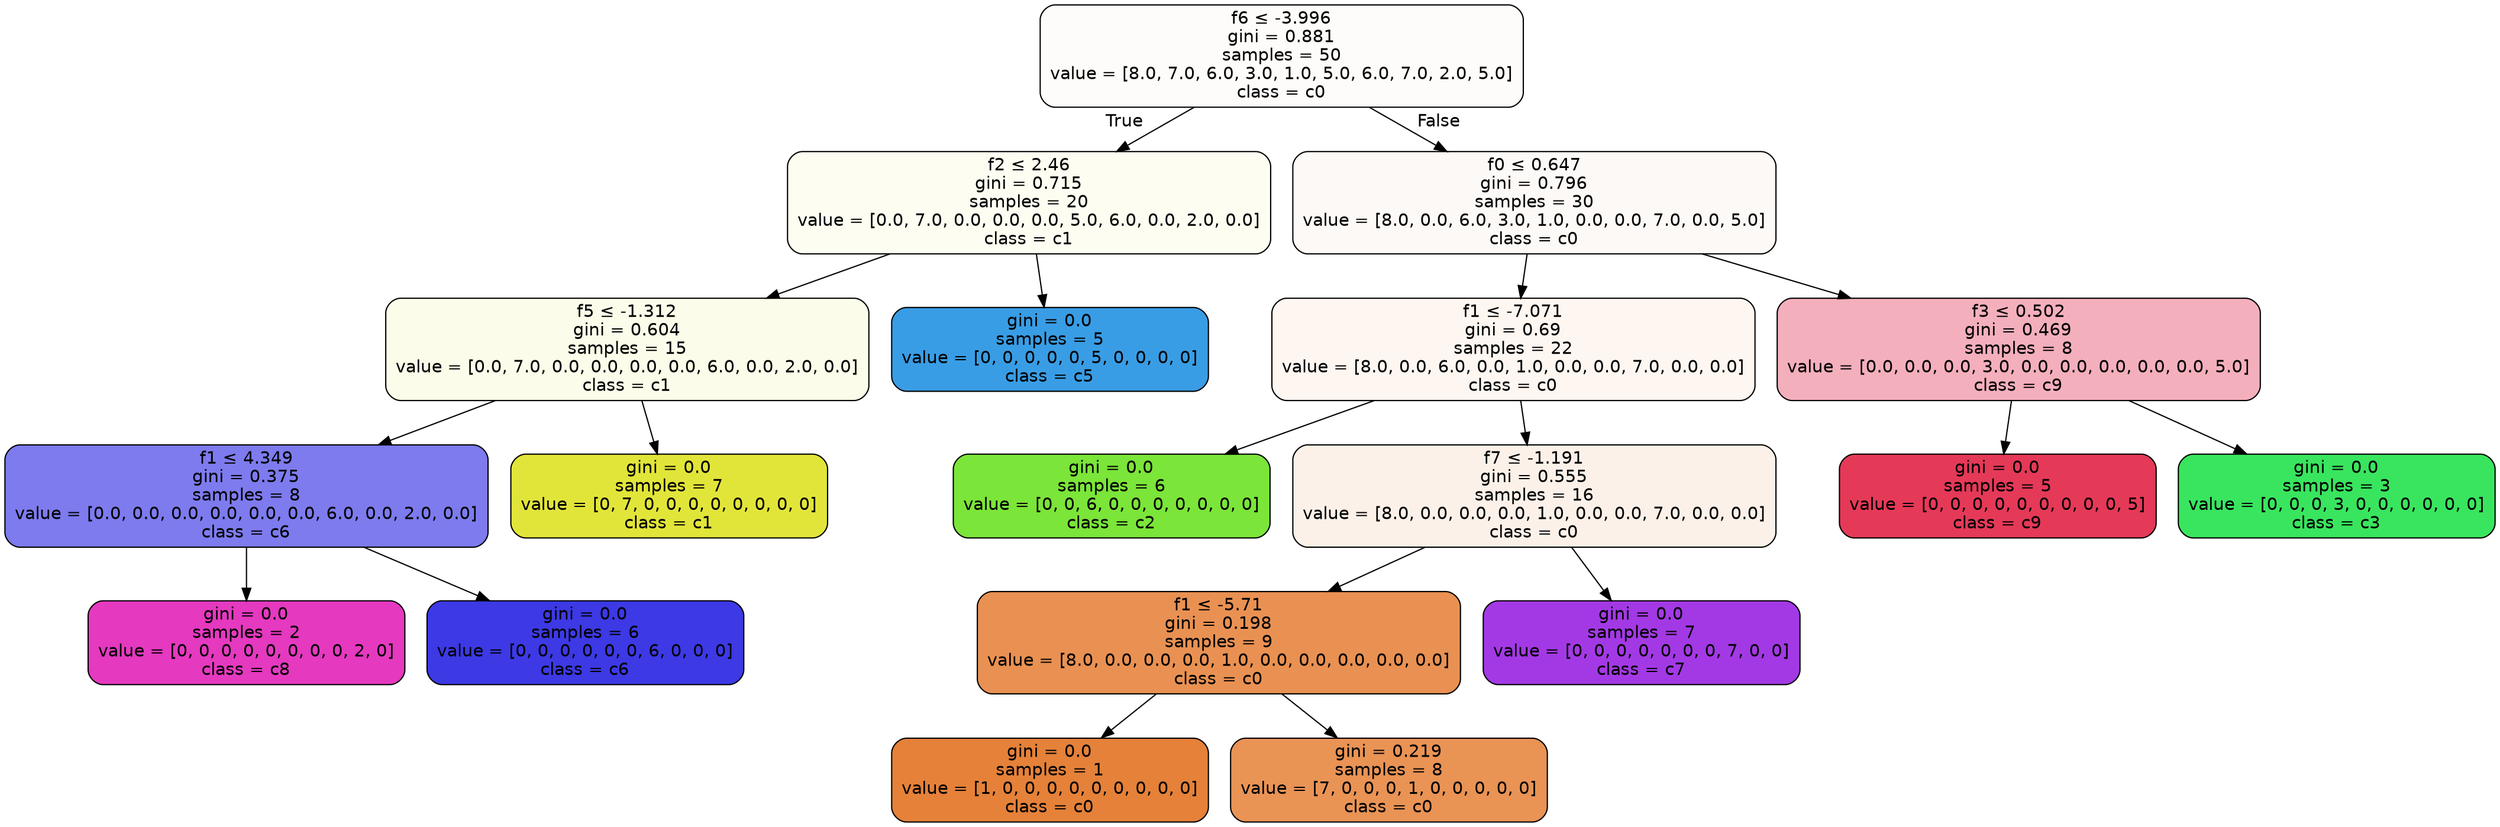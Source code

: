 digraph Tree {
node [shape=box, style="filled, rounded", color="black", fontname=helvetica] ;
edge [fontname=helvetica] ;
0 [label=<f6 &le; -3.996<br/>gini = 0.881<br/>samples = 50<br/>value = [8.0, 7.0, 6.0, 3.0, 1.0, 5.0, 6.0, 7.0, 2.0, 5.0]<br/>class = c0>, fillcolor="#e5813906"] ;
1 [label=<f2 &le; 2.46<br/>gini = 0.715<br/>samples = 20<br/>value = [0.0, 7.0, 0.0, 0.0, 0.0, 5.0, 6.0, 0.0, 2.0, 0.0]<br/>class = c1>, fillcolor="#e2e53912"] ;
0 -> 1 [labeldistance=2.5, labelangle=45, headlabel="True"] ;
2 [label=<f5 &le; -1.312<br/>gini = 0.604<br/>samples = 15<br/>value = [0.0, 7.0, 0.0, 0.0, 0.0, 0.0, 6.0, 0.0, 2.0, 0.0]<br/>class = c1>, fillcolor="#e2e5391c"] ;
1 -> 2 ;
3 [label=<f1 &le; 4.349<br/>gini = 0.375<br/>samples = 8<br/>value = [0.0, 0.0, 0.0, 0.0, 0.0, 0.0, 6.0, 0.0, 2.0, 0.0]<br/>class = c6>, fillcolor="#3c39e5aa"] ;
2 -> 3 ;
4 [label=<gini = 0.0<br/>samples = 2<br/>value = [0, 0, 0, 0, 0, 0, 0, 0, 2, 0]<br/>class = c8>, fillcolor="#e539c0ff"] ;
3 -> 4 ;
5 [label=<gini = 0.0<br/>samples = 6<br/>value = [0, 0, 0, 0, 0, 0, 6, 0, 0, 0]<br/>class = c6>, fillcolor="#3c39e5ff"] ;
3 -> 5 ;
6 [label=<gini = 0.0<br/>samples = 7<br/>value = [0, 7, 0, 0, 0, 0, 0, 0, 0, 0]<br/>class = c1>, fillcolor="#e2e539ff"] ;
2 -> 6 ;
7 [label=<gini = 0.0<br/>samples = 5<br/>value = [0, 0, 0, 0, 0, 5, 0, 0, 0, 0]<br/>class = c5>, fillcolor="#399de5ff"] ;
1 -> 7 ;
8 [label=<f0 &le; 0.647<br/>gini = 0.796<br/>samples = 30<br/>value = [8.0, 0.0, 6.0, 3.0, 1.0, 0.0, 0.0, 7.0, 0.0, 5.0]<br/>class = c0>, fillcolor="#e581390b"] ;
0 -> 8 [labeldistance=2.5, labelangle=-45, headlabel="False"] ;
9 [label=<f1 &le; -7.071<br/>gini = 0.69<br/>samples = 22<br/>value = [8.0, 0.0, 6.0, 0.0, 1.0, 0.0, 0.0, 7.0, 0.0, 0.0]<br/>class = c0>, fillcolor="#e5813911"] ;
8 -> 9 ;
10 [label=<gini = 0.0<br/>samples = 6<br/>value = [0, 0, 6, 0, 0, 0, 0, 0, 0, 0]<br/>class = c2>, fillcolor="#7be539ff"] ;
9 -> 10 ;
11 [label=<f7 &le; -1.191<br/>gini = 0.555<br/>samples = 16<br/>value = [8.0, 0.0, 0.0, 0.0, 1.0, 0.0, 0.0, 7.0, 0.0, 0.0]<br/>class = c0>, fillcolor="#e581391c"] ;
9 -> 11 ;
12 [label=<f1 &le; -5.71<br/>gini = 0.198<br/>samples = 9<br/>value = [8.0, 0.0, 0.0, 0.0, 1.0, 0.0, 0.0, 0.0, 0.0, 0.0]<br/>class = c0>, fillcolor="#e58139df"] ;
11 -> 12 ;
14 [label=<gini = 0.0<br/>samples = 1<br/>value = [1, 0, 0, 0, 0, 0, 0, 0, 0, 0]<br/>class = c0>, fillcolor="#e58139ff"] ;
12 -> 14 ;
13 [label=<gini = 0.219<br/>samples = 8<br/>value = [7, 0, 0, 0, 1, 0, 0, 0, 0, 0]<br/>class = c0>, fillcolor="#e58139db"] ;
12 -> 13 ;
15 [label=<gini = 0.0<br/>samples = 7<br/>value = [0, 0, 0, 0, 0, 0, 0, 7, 0, 0]<br/>class = c7>, fillcolor="#a339e5ff"] ;
11 -> 15 ;
16 [label=<f3 &le; 0.502<br/>gini = 0.469<br/>samples = 8<br/>value = [0.0, 0.0, 0.0, 3.0, 0.0, 0.0, 0.0, 0.0, 0.0, 5.0]<br/>class = c9>, fillcolor="#e5395866"] ;
8 -> 16 ;
17 [label=<gini = 0.0<br/>samples = 5<br/>value = [0, 0, 0, 0, 0, 0, 0, 0, 0, 5]<br/>class = c9>, fillcolor="#e53958ff"] ;
16 -> 17 ;
18 [label=<gini = 0.0<br/>samples = 3<br/>value = [0, 0, 0, 3, 0, 0, 0, 0, 0, 0]<br/>class = c3>, fillcolor="#39e55eff"] ;
16 -> 18 ;
}
